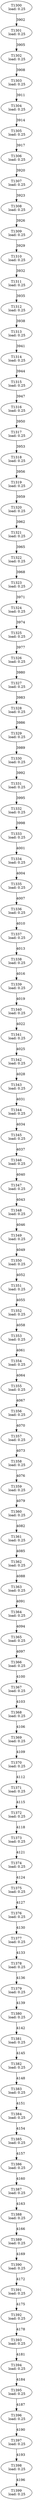 digraph taskgraph {
	T1300 [label= "T1300\n load: 0.25"];
	T1301 [label= "T1301\n load: 0.25"];
	T1300 -> T1301[label=3902];
	T1302 [label= "T1302\n load: 0.25"];
	T1301 -> T1302[label=3905];
	T1303 [label= "T1303\n load: 0.25"];
	T1302 -> T1303[label=3908];
	T1304 [label= "T1304\n load: 0.25"];
	T1303 -> T1304[label=3911];
	T1305 [label= "T1305\n load: 0.25"];
	T1304 -> T1305[label=3914];
	T1306 [label= "T1306\n load: 0.25"];
	T1305 -> T1306[label=3917];
	T1307 [label= "T1307\n load: 0.25"];
	T1306 -> T1307[label=3920];
	T1308 [label= "T1308\n load: 0.25"];
	T1307 -> T1308[label=3923];
	T1309 [label= "T1309\n load: 0.25"];
	T1308 -> T1309[label=3926];
	T1310 [label= "T1310\n load: 0.25"];
	T1309 -> T1310[label=3929];
	T1311 [label= "T1311\n load: 0.25"];
	T1310 -> T1311[label=3932];
	T1312 [label= "T1312\n load: 0.25"];
	T1311 -> T1312[label=3935];
	T1313 [label= "T1313\n load: 0.25"];
	T1312 -> T1313[label=3938];
	T1314 [label= "T1314\n load: 0.25"];
	T1313 -> T1314[label=3941];
	T1315 [label= "T1315\n load: 0.25"];
	T1314 -> T1315[label=3944];
	T1316 [label= "T1316\n load: 0.25"];
	T1315 -> T1316[label=3947];
	T1317 [label= "T1317\n load: 0.25"];
	T1316 -> T1317[label=3950];
	T1318 [label= "T1318\n load: 0.25"];
	T1317 -> T1318[label=3953];
	T1319 [label= "T1319\n load: 0.25"];
	T1318 -> T1319[label=3956];
	T1320 [label= "T1320\n load: 0.25"];
	T1319 -> T1320[label=3959];
	T1321 [label= "T1321\n load: 0.25"];
	T1320 -> T1321[label=3962];
	T1322 [label= "T1322\n load: 0.25"];
	T1321 -> T1322[label=3965];
	T1323 [label= "T1323\n load: 0.25"];
	T1322 -> T1323[label=3968];
	T1324 [label= "T1324\n load: 0.25"];
	T1323 -> T1324[label=3971];
	T1325 [label= "T1325\n load: 0.25"];
	T1324 -> T1325[label=3974];
	T1326 [label= "T1326\n load: 0.25"];
	T1325 -> T1326[label=3977];
	T1327 [label= "T1327\n load: 0.25"];
	T1326 -> T1327[label=3980];
	T1328 [label= "T1328\n load: 0.25"];
	T1327 -> T1328[label=3983];
	T1329 [label= "T1329\n load: 0.25"];
	T1328 -> T1329[label=3986];
	T1330 [label= "T1330\n load: 0.25"];
	T1329 -> T1330[label=3989];
	T1331 [label= "T1331\n load: 0.25"];
	T1330 -> T1331[label=3992];
	T1332 [label= "T1332\n load: 0.25"];
	T1331 -> T1332[label=3995];
	T1333 [label= "T1333\n load: 0.25"];
	T1332 -> T1333[label=3998];
	T1334 [label= "T1334\n load: 0.25"];
	T1333 -> T1334[label=4001];
	T1335 [label= "T1335\n load: 0.25"];
	T1334 -> T1335[label=4004];
	T1336 [label= "T1336\n load: 0.25"];
	T1335 -> T1336[label=4007];
	T1337 [label= "T1337\n load: 0.25"];
	T1336 -> T1337[label=4010];
	T1338 [label= "T1338\n load: 0.25"];
	T1337 -> T1338[label=4013];
	T1339 [label= "T1339\n load: 0.25"];
	T1338 -> T1339[label=4016];
	T1340 [label= "T1340\n load: 0.25"];
	T1339 -> T1340[label=4019];
	T1341 [label= "T1341\n load: 0.25"];
	T1340 -> T1341[label=4022];
	T1342 [label= "T1342\n load: 0.25"];
	T1341 -> T1342[label=4025];
	T1343 [label= "T1343\n load: 0.25"];
	T1342 -> T1343[label=4028];
	T1344 [label= "T1344\n load: 0.25"];
	T1343 -> T1344[label=4031];
	T1345 [label= "T1345\n load: 0.25"];
	T1344 -> T1345[label=4034];
	T1346 [label= "T1346\n load: 0.25"];
	T1345 -> T1346[label=4037];
	T1347 [label= "T1347\n load: 0.25"];
	T1346 -> T1347[label=4040];
	T1348 [label= "T1348\n load: 0.25"];
	T1347 -> T1348[label=4043];
	T1349 [label= "T1349\n load: 0.25"];
	T1348 -> T1349[label=4046];
	T1350 [label= "T1350\n load: 0.25"];
	T1349 -> T1350[label=4049];
	T1351 [label= "T1351\n load: 0.25"];
	T1350 -> T1351[label=4052];
	T1352 [label= "T1352\n load: 0.25"];
	T1351 -> T1352[label=4055];
	T1353 [label= "T1353\n load: 0.25"];
	T1352 -> T1353[label=4058];
	T1354 [label= "T1354\n load: 0.25"];
	T1353 -> T1354[label=4061];
	T1355 [label= "T1355\n load: 0.25"];
	T1354 -> T1355[label=4064];
	T1356 [label= "T1356\n load: 0.25"];
	T1355 -> T1356[label=4067];
	T1357 [label= "T1357\n load: 0.25"];
	T1356 -> T1357[label=4070];
	T1358 [label= "T1358\n load: 0.25"];
	T1357 -> T1358[label=4073];
	T1359 [label= "T1359\n load: 0.25"];
	T1358 -> T1359[label=4076];
	T1360 [label= "T1360\n load: 0.25"];
	T1359 -> T1360[label=4079];
	T1361 [label= "T1361\n load: 0.25"];
	T1360 -> T1361[label=4082];
	T1362 [label= "T1362\n load: 0.25"];
	T1361 -> T1362[label=4085];
	T1363 [label= "T1363\n load: 0.25"];
	T1362 -> T1363[label=4088];
	T1364 [label= "T1364\n load: 0.25"];
	T1363 -> T1364[label=4091];
	T1365 [label= "T1365\n load: 0.25"];
	T1364 -> T1365[label=4094];
	T1366 [label= "T1366\n load: 0.25"];
	T1365 -> T1366[label=4097];
	T1367 [label= "T1367\n load: 0.25"];
	T1366 -> T1367[label=4100];
	T1368 [label= "T1368\n load: 0.25"];
	T1367 -> T1368[label=4103];
	T1369 [label= "T1369\n load: 0.25"];
	T1368 -> T1369[label=4106];
	T1370 [label= "T1370\n load: 0.25"];
	T1369 -> T1370[label=4109];
	T1371 [label= "T1371\n load: 0.25"];
	T1370 -> T1371[label=4112];
	T1372 [label= "T1372\n load: 0.25"];
	T1371 -> T1372[label=4115];
	T1373 [label= "T1373\n load: 0.25"];
	T1372 -> T1373[label=4118];
	T1374 [label= "T1374\n load: 0.25"];
	T1373 -> T1374[label=4121];
	T1375 [label= "T1375\n load: 0.25"];
	T1374 -> T1375[label=4124];
	T1376 [label= "T1376\n load: 0.25"];
	T1375 -> T1376[label=4127];
	T1377 [label= "T1377\n load: 0.25"];
	T1376 -> T1377[label=4130];
	T1378 [label= "T1378\n load: 0.25"];
	T1377 -> T1378[label=4133];
	T1379 [label= "T1379\n load: 0.25"];
	T1378 -> T1379[label=4136];
	T1380 [label= "T1380\n load: 0.25"];
	T1379 -> T1380[label=4139];
	T1381 [label= "T1381\n load: 0.25"];
	T1380 -> T1381[label=4142];
	T1382 [label= "T1382\n load: 0.25"];
	T1381 -> T1382[label=4145];
	T1383 [label= "T1383\n load: 0.25"];
	T1382 -> T1383[label=4148];
	T1384 [label= "T1384\n load: 0.25"];
	T1383 -> T1384[label=4151];
	T1385 [label= "T1385\n load: 0.25"];
	T1384 -> T1385[label=4154];
	T1386 [label= "T1386\n load: 0.25"];
	T1385 -> T1386[label=4157];
	T1387 [label= "T1387\n load: 0.25"];
	T1386 -> T1387[label=4160];
	T1388 [label= "T1388\n load: 0.25"];
	T1387 -> T1388[label=4163];
	T1389 [label= "T1389\n load: 0.25"];
	T1388 -> T1389[label=4166];
	T1390 [label= "T1390\n load: 0.25"];
	T1389 -> T1390[label=4169];
	T1391 [label= "T1391\n load: 0.25"];
	T1390 -> T1391[label=4172];
	T1392 [label= "T1392\n load: 0.25"];
	T1391 -> T1392[label=4175];
	T1393 [label= "T1393\n load: 0.25"];
	T1392 -> T1393[label=4178];
	T1394 [label= "T1394\n load: 0.25"];
	T1393 -> T1394[label=4181];
	T1395 [label= "T1395\n load: 0.25"];
	T1394 -> T1395[label=4184];
	T1396 [label= "T1396\n load: 0.25"];
	T1395 -> T1396[label=4187];
	T1397 [label= "T1397\n load: 0.25"];
	T1396 -> T1397[label=4190];
	T1398 [label= "T1398\n load: 0.25"];
	T1397 -> T1398[label=4193];
	T1399 [label= "T1399\n load: 0.25"];
	T1398 -> T1399[label=4196];
}